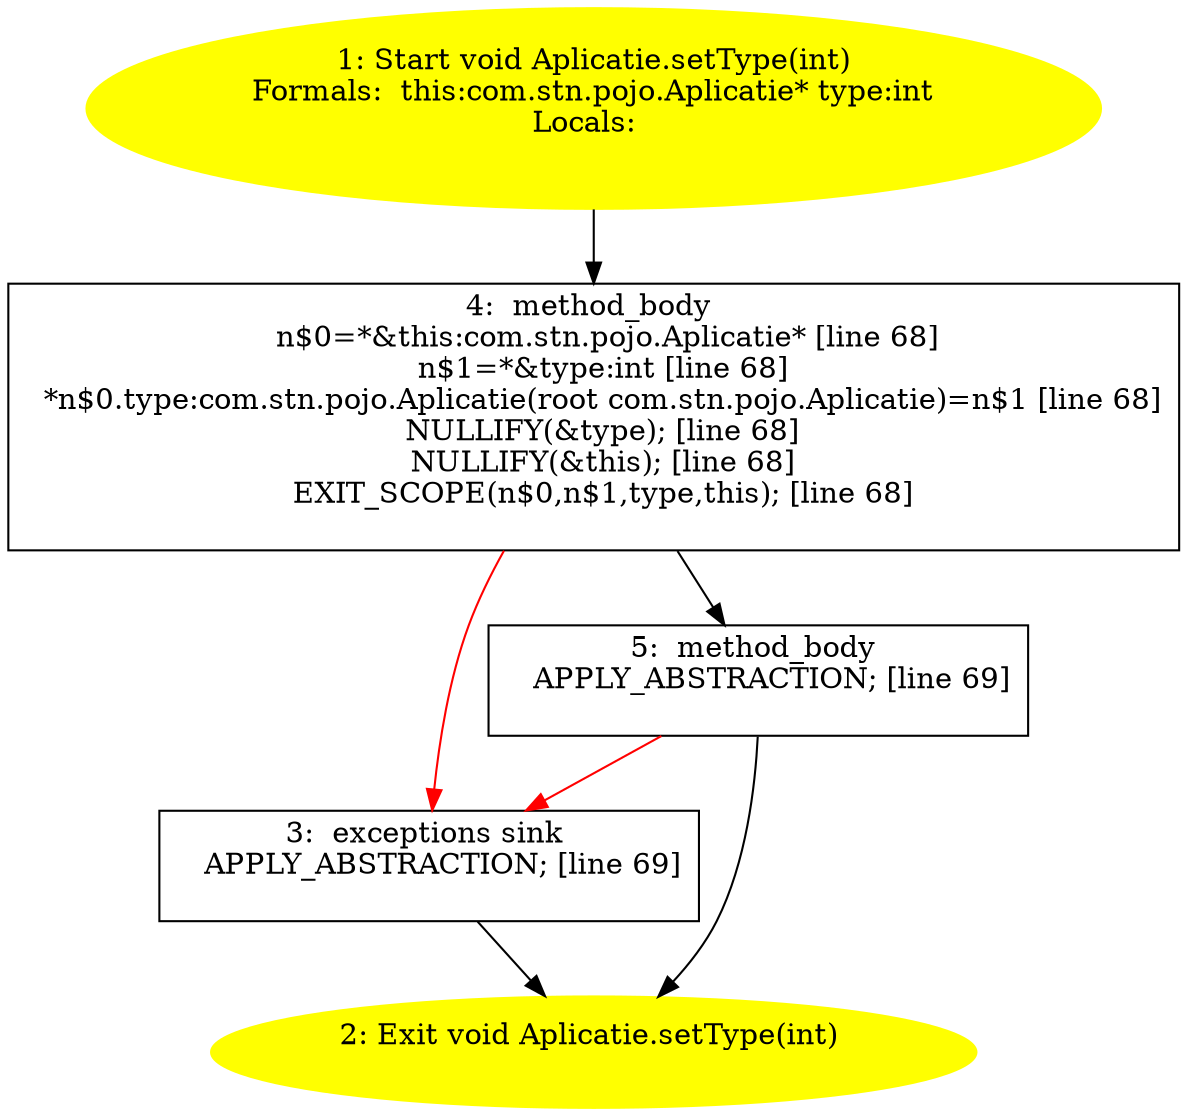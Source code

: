 /* @generated */
digraph cfg {
"com.stn.pojo.Aplicatie.setType(int):void.03fce326c56c6955ba09bc29ee90d80c_1" [label="1: Start void Aplicatie.setType(int)\nFormals:  this:com.stn.pojo.Aplicatie* type:int\nLocals:  \n  " color=yellow style=filled]
	

	 "com.stn.pojo.Aplicatie.setType(int):void.03fce326c56c6955ba09bc29ee90d80c_1" -> "com.stn.pojo.Aplicatie.setType(int):void.03fce326c56c6955ba09bc29ee90d80c_4" ;
"com.stn.pojo.Aplicatie.setType(int):void.03fce326c56c6955ba09bc29ee90d80c_2" [label="2: Exit void Aplicatie.setType(int) \n  " color=yellow style=filled]
	

"com.stn.pojo.Aplicatie.setType(int):void.03fce326c56c6955ba09bc29ee90d80c_3" [label="3:  exceptions sink \n   APPLY_ABSTRACTION; [line 69]\n " shape="box"]
	

	 "com.stn.pojo.Aplicatie.setType(int):void.03fce326c56c6955ba09bc29ee90d80c_3" -> "com.stn.pojo.Aplicatie.setType(int):void.03fce326c56c6955ba09bc29ee90d80c_2" ;
"com.stn.pojo.Aplicatie.setType(int):void.03fce326c56c6955ba09bc29ee90d80c_4" [label="4:  method_body \n   n$0=*&this:com.stn.pojo.Aplicatie* [line 68]\n  n$1=*&type:int [line 68]\n  *n$0.type:com.stn.pojo.Aplicatie(root com.stn.pojo.Aplicatie)=n$1 [line 68]\n  NULLIFY(&type); [line 68]\n  NULLIFY(&this); [line 68]\n  EXIT_SCOPE(n$0,n$1,type,this); [line 68]\n " shape="box"]
	

	 "com.stn.pojo.Aplicatie.setType(int):void.03fce326c56c6955ba09bc29ee90d80c_4" -> "com.stn.pojo.Aplicatie.setType(int):void.03fce326c56c6955ba09bc29ee90d80c_5" ;
	 "com.stn.pojo.Aplicatie.setType(int):void.03fce326c56c6955ba09bc29ee90d80c_4" -> "com.stn.pojo.Aplicatie.setType(int):void.03fce326c56c6955ba09bc29ee90d80c_3" [color="red" ];
"com.stn.pojo.Aplicatie.setType(int):void.03fce326c56c6955ba09bc29ee90d80c_5" [label="5:  method_body \n   APPLY_ABSTRACTION; [line 69]\n " shape="box"]
	

	 "com.stn.pojo.Aplicatie.setType(int):void.03fce326c56c6955ba09bc29ee90d80c_5" -> "com.stn.pojo.Aplicatie.setType(int):void.03fce326c56c6955ba09bc29ee90d80c_2" ;
	 "com.stn.pojo.Aplicatie.setType(int):void.03fce326c56c6955ba09bc29ee90d80c_5" -> "com.stn.pojo.Aplicatie.setType(int):void.03fce326c56c6955ba09bc29ee90d80c_3" [color="red" ];
}
